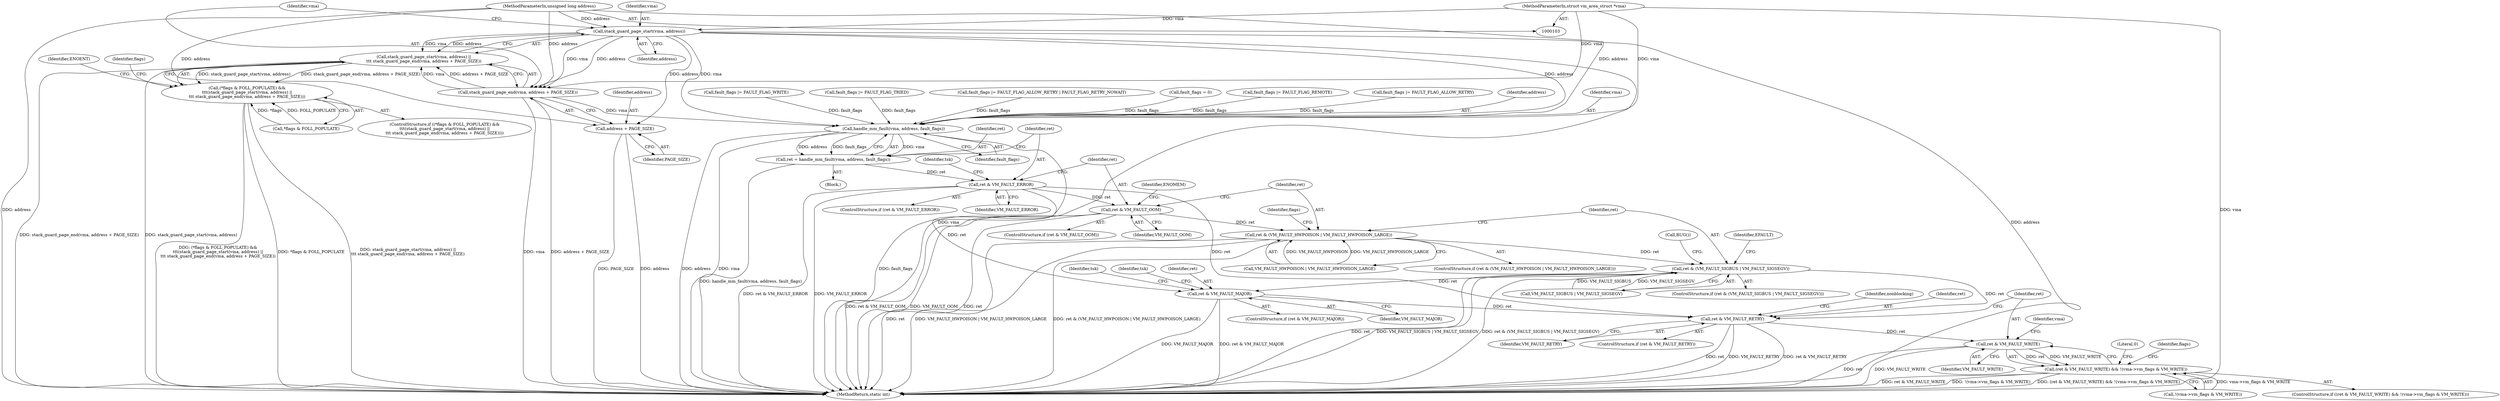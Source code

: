 digraph "0_linux_19be0eaffa3ac7d8eb6784ad9bdbc7d67ed8e619@pointer" {
"1000134" [label="(Call,stack_guard_page_start(vma, address))"];
"1000105" [label="(MethodParameterIn,struct vm_area_struct *vma)"];
"1000106" [label="(MethodParameterIn,unsigned long address)"];
"1000133" [label="(Call,stack_guard_page_start(vma, address) ||\n\t\t\t stack_guard_page_end(vma, address + PAGE_SIZE))"];
"1000128" [label="(Call,(*flags & FOLL_POPULATE) &&\n\t\t\t(stack_guard_page_start(vma, address) ||\n\t\t\t stack_guard_page_end(vma, address + PAGE_SIZE)))"];
"1000137" [label="(Call,stack_guard_page_end(vma, address + PAGE_SIZE))"];
"1000191" [label="(Call,handle_mm_fault(vma, address, fault_flags))"];
"1000189" [label="(Call,ret = handle_mm_fault(vma, address, fault_flags))"];
"1000196" [label="(Call,ret & VM_FAULT_ERROR)"];
"1000201" [label="(Call,ret & VM_FAULT_OOM)"];
"1000208" [label="(Call,ret & (VM_FAULT_HWPOISON | VM_FAULT_HWPOISON_LARGE))"];
"1000224" [label="(Call,ret & (VM_FAULT_SIGBUS | VM_FAULT_SIGSEGV))"];
"1000237" [label="(Call,ret & VM_FAULT_MAJOR)"];
"1000250" [label="(Call,ret & VM_FAULT_RETRY)"];
"1000265" [label="(Call,ret & VM_FAULT_WRITE)"];
"1000264" [label="(Call,(ret & VM_FAULT_WRITE) && !(vma->vm_flags & VM_WRITE))"];
"1000139" [label="(Call,address + PAGE_SIZE)"];
"1000209" [label="(Identifier,ret)"];
"1000224" [label="(Call,ret & (VM_FAULT_SIGBUS | VM_FAULT_SIGSEGV))"];
"1000133" [label="(Call,stack_guard_page_start(vma, address) ||\n\t\t\t stack_guard_page_end(vma, address + PAGE_SIZE))"];
"1000255" [label="(Identifier,nonblocking)"];
"1000190" [label="(Identifier,ret)"];
"1000194" [label="(Identifier,fault_flags)"];
"1000267" [label="(Identifier,VM_FAULT_WRITE)"];
"1000192" [label="(Identifier,vma)"];
"1000226" [label="(Call,VM_FAULT_SIGBUS | VM_FAULT_SIGSEGV)"];
"1000239" [label="(Identifier,VM_FAULT_MAJOR)"];
"1000280" [label="(MethodReturn,static int)"];
"1000137" [label="(Call,stack_guard_page_end(vma, address + PAGE_SIZE))"];
"1000128" [label="(Call,(*flags & FOLL_POPULATE) &&\n\t\t\t(stack_guard_page_start(vma, address) ||\n\t\t\t stack_guard_page_end(vma, address + PAGE_SIZE)))"];
"1000265" [label="(Call,ret & VM_FAULT_WRITE)"];
"1000279" [label="(Literal,0)"];
"1000150" [label="(Call,fault_flags |= FAULT_FLAG_WRITE)"];
"1000141" [label="(Identifier,PAGE_SIZE)"];
"1000200" [label="(ControlStructure,if (ret & VM_FAULT_OOM))"];
"1000134" [label="(Call,stack_guard_page_start(vma, address))"];
"1000186" [label="(Call,fault_flags |= FAULT_FLAG_TRIED)"];
"1000210" [label="(Call,VM_FAULT_HWPOISON | VM_FAULT_HWPOISON_LARGE)"];
"1000252" [label="(Identifier,VM_FAULT_RETRY)"];
"1000195" [label="(ControlStructure,if (ret & VM_FAULT_ERROR))"];
"1000203" [label="(Identifier,VM_FAULT_OOM)"];
"1000264" [label="(Call,(ret & VM_FAULT_WRITE) && !(vma->vm_flags & VM_WRITE))"];
"1000247" [label="(Identifier,tsk)"];
"1000191" [label="(Call,handle_mm_fault(vma, address, fault_flags))"];
"1000198" [label="(Identifier,VM_FAULT_ERROR)"];
"1000251" [label="(Identifier,ret)"];
"1000105" [label="(MethodParameterIn,struct vm_area_struct *vma)"];
"1000140" [label="(Identifier,address)"];
"1000250" [label="(Call,ret & VM_FAULT_RETRY)"];
"1000129" [label="(Call,*flags & FOLL_POPULATE)"];
"1000171" [label="(Call,fault_flags |= FAULT_FLAG_ALLOW_RETRY | FAULT_FLAG_RETRY_NOWAIT)"];
"1000234" [label="(Identifier,tsk)"];
"1000138" [label="(Identifier,vma)"];
"1000217" [label="(Identifier,flags)"];
"1000127" [label="(ControlStructure,if ((*flags & FOLL_POPULATE) &&\n\t\t\t(stack_guard_page_start(vma, address) ||\n\t\t\t stack_guard_page_end(vma, address + PAGE_SIZE))))"];
"1000197" [label="(Identifier,ret)"];
"1000266" [label="(Identifier,ret)"];
"1000144" [label="(Identifier,ENOENT)"];
"1000201" [label="(Call,ret & VM_FAULT_OOM)"];
"1000236" [label="(ControlStructure,if (ret & VM_FAULT_MAJOR))"];
"1000189" [label="(Call,ret = handle_mm_fault(vma, address, fault_flags))"];
"1000249" [label="(ControlStructure,if (ret & VM_FAULT_RETRY))"];
"1000135" [label="(Identifier,vma)"];
"1000106" [label="(MethodParameterIn,unsigned long address)"];
"1000111" [label="(Call,fault_flags = 0)"];
"1000231" [label="(Identifier,EFAULT)"];
"1000139" [label="(Call,address + PAGE_SIZE)"];
"1000242" [label="(Identifier,tsk)"];
"1000237" [label="(Call,ret & VM_FAULT_MAJOR)"];
"1000158" [label="(Call,fault_flags |= FAULT_FLAG_REMOTE)"];
"1000196" [label="(Call,ret & VM_FAULT_ERROR)"];
"1000206" [label="(Identifier,ENOMEM)"];
"1000148" [label="(Identifier,flags)"];
"1000271" [label="(Identifier,vma)"];
"1000163" [label="(Call,fault_flags |= FAULT_FLAG_ALLOW_RETRY)"];
"1000238" [label="(Identifier,ret)"];
"1000276" [label="(Identifier,flags)"];
"1000109" [label="(Block,)"];
"1000223" [label="(ControlStructure,if (ret & (VM_FAULT_SIGBUS | VM_FAULT_SIGSEGV)))"];
"1000232" [label="(Call,BUG())"];
"1000268" [label="(Call,!(vma->vm_flags & VM_WRITE))"];
"1000225" [label="(Identifier,ret)"];
"1000208" [label="(Call,ret & (VM_FAULT_HWPOISON | VM_FAULT_HWPOISON_LARGE))"];
"1000193" [label="(Identifier,address)"];
"1000202" [label="(Identifier,ret)"];
"1000207" [label="(ControlStructure,if (ret & (VM_FAULT_HWPOISON | VM_FAULT_HWPOISON_LARGE)))"];
"1000263" [label="(ControlStructure,if ((ret & VM_FAULT_WRITE) && !(vma->vm_flags & VM_WRITE)))"];
"1000136" [label="(Identifier,address)"];
"1000134" -> "1000133"  [label="AST: "];
"1000134" -> "1000136"  [label="CFG: "];
"1000135" -> "1000134"  [label="AST: "];
"1000136" -> "1000134"  [label="AST: "];
"1000138" -> "1000134"  [label="CFG: "];
"1000133" -> "1000134"  [label="CFG: "];
"1000134" -> "1000280"  [label="DDG: vma"];
"1000134" -> "1000280"  [label="DDG: address"];
"1000134" -> "1000133"  [label="DDG: vma"];
"1000134" -> "1000133"  [label="DDG: address"];
"1000105" -> "1000134"  [label="DDG: vma"];
"1000106" -> "1000134"  [label="DDG: address"];
"1000134" -> "1000137"  [label="DDG: vma"];
"1000134" -> "1000137"  [label="DDG: address"];
"1000134" -> "1000139"  [label="DDG: address"];
"1000134" -> "1000191"  [label="DDG: vma"];
"1000134" -> "1000191"  [label="DDG: address"];
"1000105" -> "1000103"  [label="AST: "];
"1000105" -> "1000280"  [label="DDG: vma"];
"1000105" -> "1000137"  [label="DDG: vma"];
"1000105" -> "1000191"  [label="DDG: vma"];
"1000106" -> "1000103"  [label="AST: "];
"1000106" -> "1000280"  [label="DDG: address"];
"1000106" -> "1000137"  [label="DDG: address"];
"1000106" -> "1000139"  [label="DDG: address"];
"1000106" -> "1000191"  [label="DDG: address"];
"1000133" -> "1000128"  [label="AST: "];
"1000133" -> "1000137"  [label="CFG: "];
"1000137" -> "1000133"  [label="AST: "];
"1000128" -> "1000133"  [label="CFG: "];
"1000133" -> "1000280"  [label="DDG: stack_guard_page_start(vma, address)"];
"1000133" -> "1000280"  [label="DDG: stack_guard_page_end(vma, address + PAGE_SIZE)"];
"1000133" -> "1000128"  [label="DDG: stack_guard_page_start(vma, address)"];
"1000133" -> "1000128"  [label="DDG: stack_guard_page_end(vma, address + PAGE_SIZE)"];
"1000137" -> "1000133"  [label="DDG: vma"];
"1000137" -> "1000133"  [label="DDG: address + PAGE_SIZE"];
"1000128" -> "1000127"  [label="AST: "];
"1000128" -> "1000129"  [label="CFG: "];
"1000129" -> "1000128"  [label="AST: "];
"1000144" -> "1000128"  [label="CFG: "];
"1000148" -> "1000128"  [label="CFG: "];
"1000128" -> "1000280"  [label="DDG: *flags & FOLL_POPULATE"];
"1000128" -> "1000280"  [label="DDG: stack_guard_page_start(vma, address) ||\n\t\t\t stack_guard_page_end(vma, address + PAGE_SIZE)"];
"1000128" -> "1000280"  [label="DDG: (*flags & FOLL_POPULATE) &&\n\t\t\t(stack_guard_page_start(vma, address) ||\n\t\t\t stack_guard_page_end(vma, address + PAGE_SIZE))"];
"1000129" -> "1000128"  [label="DDG: *flags"];
"1000129" -> "1000128"  [label="DDG: FOLL_POPULATE"];
"1000137" -> "1000139"  [label="CFG: "];
"1000138" -> "1000137"  [label="AST: "];
"1000139" -> "1000137"  [label="AST: "];
"1000137" -> "1000280"  [label="DDG: address + PAGE_SIZE"];
"1000137" -> "1000280"  [label="DDG: vma"];
"1000137" -> "1000191"  [label="DDG: vma"];
"1000191" -> "1000189"  [label="AST: "];
"1000191" -> "1000194"  [label="CFG: "];
"1000192" -> "1000191"  [label="AST: "];
"1000193" -> "1000191"  [label="AST: "];
"1000194" -> "1000191"  [label="AST: "];
"1000189" -> "1000191"  [label="CFG: "];
"1000191" -> "1000280"  [label="DDG: fault_flags"];
"1000191" -> "1000280"  [label="DDG: address"];
"1000191" -> "1000280"  [label="DDG: vma"];
"1000191" -> "1000189"  [label="DDG: vma"];
"1000191" -> "1000189"  [label="DDG: address"];
"1000191" -> "1000189"  [label="DDG: fault_flags"];
"1000158" -> "1000191"  [label="DDG: fault_flags"];
"1000163" -> "1000191"  [label="DDG: fault_flags"];
"1000150" -> "1000191"  [label="DDG: fault_flags"];
"1000111" -> "1000191"  [label="DDG: fault_flags"];
"1000171" -> "1000191"  [label="DDG: fault_flags"];
"1000186" -> "1000191"  [label="DDG: fault_flags"];
"1000189" -> "1000109"  [label="AST: "];
"1000190" -> "1000189"  [label="AST: "];
"1000197" -> "1000189"  [label="CFG: "];
"1000189" -> "1000280"  [label="DDG: handle_mm_fault(vma, address, fault_flags)"];
"1000189" -> "1000196"  [label="DDG: ret"];
"1000196" -> "1000195"  [label="AST: "];
"1000196" -> "1000198"  [label="CFG: "];
"1000197" -> "1000196"  [label="AST: "];
"1000198" -> "1000196"  [label="AST: "];
"1000202" -> "1000196"  [label="CFG: "];
"1000234" -> "1000196"  [label="CFG: "];
"1000196" -> "1000280"  [label="DDG: ret & VM_FAULT_ERROR"];
"1000196" -> "1000280"  [label="DDG: VM_FAULT_ERROR"];
"1000196" -> "1000201"  [label="DDG: ret"];
"1000196" -> "1000237"  [label="DDG: ret"];
"1000196" -> "1000250"  [label="DDG: ret"];
"1000201" -> "1000200"  [label="AST: "];
"1000201" -> "1000203"  [label="CFG: "];
"1000202" -> "1000201"  [label="AST: "];
"1000203" -> "1000201"  [label="AST: "];
"1000206" -> "1000201"  [label="CFG: "];
"1000209" -> "1000201"  [label="CFG: "];
"1000201" -> "1000280"  [label="DDG: ret & VM_FAULT_OOM"];
"1000201" -> "1000280"  [label="DDG: VM_FAULT_OOM"];
"1000201" -> "1000280"  [label="DDG: ret"];
"1000201" -> "1000208"  [label="DDG: ret"];
"1000208" -> "1000207"  [label="AST: "];
"1000208" -> "1000210"  [label="CFG: "];
"1000209" -> "1000208"  [label="AST: "];
"1000210" -> "1000208"  [label="AST: "];
"1000217" -> "1000208"  [label="CFG: "];
"1000225" -> "1000208"  [label="CFG: "];
"1000208" -> "1000280"  [label="DDG: ret"];
"1000208" -> "1000280"  [label="DDG: VM_FAULT_HWPOISON | VM_FAULT_HWPOISON_LARGE"];
"1000208" -> "1000280"  [label="DDG: ret & (VM_FAULT_HWPOISON | VM_FAULT_HWPOISON_LARGE)"];
"1000210" -> "1000208"  [label="DDG: VM_FAULT_HWPOISON"];
"1000210" -> "1000208"  [label="DDG: VM_FAULT_HWPOISON_LARGE"];
"1000208" -> "1000224"  [label="DDG: ret"];
"1000224" -> "1000223"  [label="AST: "];
"1000224" -> "1000226"  [label="CFG: "];
"1000225" -> "1000224"  [label="AST: "];
"1000226" -> "1000224"  [label="AST: "];
"1000231" -> "1000224"  [label="CFG: "];
"1000232" -> "1000224"  [label="CFG: "];
"1000224" -> "1000280"  [label="DDG: ret"];
"1000224" -> "1000280"  [label="DDG: VM_FAULT_SIGBUS | VM_FAULT_SIGSEGV"];
"1000224" -> "1000280"  [label="DDG: ret & (VM_FAULT_SIGBUS | VM_FAULT_SIGSEGV)"];
"1000226" -> "1000224"  [label="DDG: VM_FAULT_SIGBUS"];
"1000226" -> "1000224"  [label="DDG: VM_FAULT_SIGSEGV"];
"1000224" -> "1000237"  [label="DDG: ret"];
"1000224" -> "1000250"  [label="DDG: ret"];
"1000237" -> "1000236"  [label="AST: "];
"1000237" -> "1000239"  [label="CFG: "];
"1000238" -> "1000237"  [label="AST: "];
"1000239" -> "1000237"  [label="AST: "];
"1000242" -> "1000237"  [label="CFG: "];
"1000247" -> "1000237"  [label="CFG: "];
"1000237" -> "1000280"  [label="DDG: ret & VM_FAULT_MAJOR"];
"1000237" -> "1000280"  [label="DDG: VM_FAULT_MAJOR"];
"1000237" -> "1000250"  [label="DDG: ret"];
"1000250" -> "1000249"  [label="AST: "];
"1000250" -> "1000252"  [label="CFG: "];
"1000251" -> "1000250"  [label="AST: "];
"1000252" -> "1000250"  [label="AST: "];
"1000255" -> "1000250"  [label="CFG: "];
"1000266" -> "1000250"  [label="CFG: "];
"1000250" -> "1000280"  [label="DDG: ret"];
"1000250" -> "1000280"  [label="DDG: VM_FAULT_RETRY"];
"1000250" -> "1000280"  [label="DDG: ret & VM_FAULT_RETRY"];
"1000250" -> "1000265"  [label="DDG: ret"];
"1000265" -> "1000264"  [label="AST: "];
"1000265" -> "1000267"  [label="CFG: "];
"1000266" -> "1000265"  [label="AST: "];
"1000267" -> "1000265"  [label="AST: "];
"1000271" -> "1000265"  [label="CFG: "];
"1000264" -> "1000265"  [label="CFG: "];
"1000265" -> "1000280"  [label="DDG: ret"];
"1000265" -> "1000280"  [label="DDG: VM_FAULT_WRITE"];
"1000265" -> "1000264"  [label="DDG: ret"];
"1000265" -> "1000264"  [label="DDG: VM_FAULT_WRITE"];
"1000264" -> "1000263"  [label="AST: "];
"1000264" -> "1000268"  [label="CFG: "];
"1000268" -> "1000264"  [label="AST: "];
"1000276" -> "1000264"  [label="CFG: "];
"1000279" -> "1000264"  [label="CFG: "];
"1000264" -> "1000280"  [label="DDG: ret & VM_FAULT_WRITE"];
"1000264" -> "1000280"  [label="DDG: !(vma->vm_flags & VM_WRITE)"];
"1000264" -> "1000280"  [label="DDG: (ret & VM_FAULT_WRITE) && !(vma->vm_flags & VM_WRITE)"];
"1000268" -> "1000264"  [label="DDG: vma->vm_flags & VM_WRITE"];
"1000139" -> "1000141"  [label="CFG: "];
"1000140" -> "1000139"  [label="AST: "];
"1000141" -> "1000139"  [label="AST: "];
"1000139" -> "1000280"  [label="DDG: PAGE_SIZE"];
"1000139" -> "1000280"  [label="DDG: address"];
}

